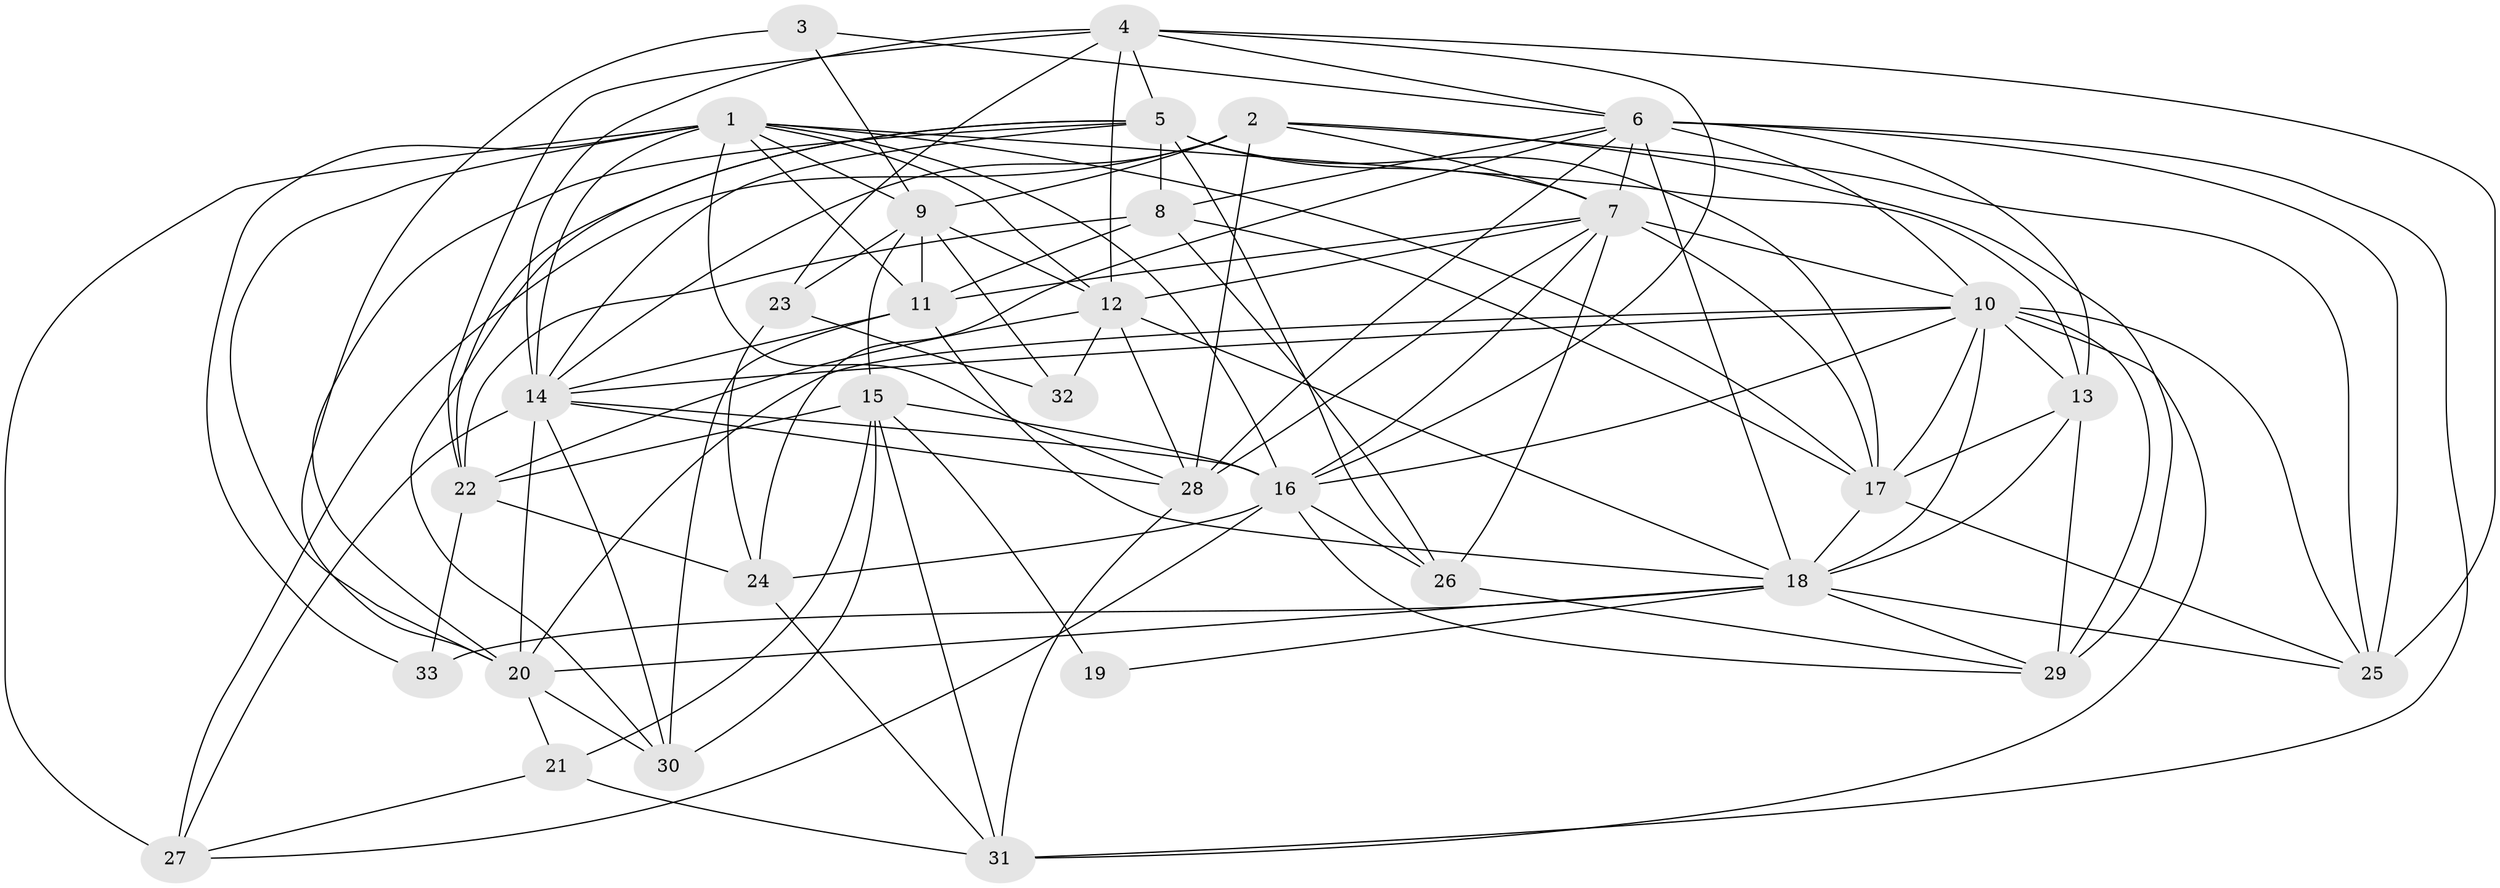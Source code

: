 // original degree distribution, {4: 1.0}
// Generated by graph-tools (version 1.1) at 2025/53/03/04/25 22:53:58]
// undirected, 33 vertices, 114 edges
graph export_dot {
  node [color=gray90,style=filled];
  1;
  2;
  3;
  4;
  5;
  6;
  7;
  8;
  9;
  10;
  11;
  12;
  13;
  14;
  15;
  16;
  17;
  18;
  19;
  20;
  21;
  22;
  23;
  24;
  25;
  26;
  27;
  28;
  29;
  30;
  31;
  32;
  33;
  1 -- 9 [weight=1.0];
  1 -- 11 [weight=2.0];
  1 -- 12 [weight=1.0];
  1 -- 13 [weight=1.0];
  1 -- 14 [weight=1.0];
  1 -- 16 [weight=1.0];
  1 -- 17 [weight=1.0];
  1 -- 20 [weight=1.0];
  1 -- 27 [weight=1.0];
  1 -- 28 [weight=1.0];
  1 -- 33 [weight=1.0];
  2 -- 7 [weight=1.0];
  2 -- 9 [weight=1.0];
  2 -- 14 [weight=1.0];
  2 -- 25 [weight=1.0];
  2 -- 27 [weight=2.0];
  2 -- 28 [weight=2.0];
  2 -- 29 [weight=2.0];
  3 -- 6 [weight=1.0];
  3 -- 9 [weight=2.0];
  3 -- 20 [weight=1.0];
  4 -- 5 [weight=1.0];
  4 -- 6 [weight=1.0];
  4 -- 12 [weight=1.0];
  4 -- 14 [weight=1.0];
  4 -- 16 [weight=1.0];
  4 -- 22 [weight=2.0];
  4 -- 23 [weight=2.0];
  4 -- 25 [weight=3.0];
  5 -- 7 [weight=1.0];
  5 -- 8 [weight=1.0];
  5 -- 14 [weight=2.0];
  5 -- 17 [weight=1.0];
  5 -- 20 [weight=1.0];
  5 -- 22 [weight=1.0];
  5 -- 26 [weight=1.0];
  5 -- 30 [weight=1.0];
  6 -- 7 [weight=1.0];
  6 -- 8 [weight=1.0];
  6 -- 10 [weight=1.0];
  6 -- 13 [weight=2.0];
  6 -- 18 [weight=1.0];
  6 -- 24 [weight=1.0];
  6 -- 25 [weight=1.0];
  6 -- 28 [weight=1.0];
  6 -- 31 [weight=1.0];
  7 -- 10 [weight=1.0];
  7 -- 11 [weight=1.0];
  7 -- 12 [weight=1.0];
  7 -- 16 [weight=1.0];
  7 -- 17 [weight=1.0];
  7 -- 26 [weight=1.0];
  7 -- 28 [weight=1.0];
  8 -- 11 [weight=1.0];
  8 -- 17 [weight=1.0];
  8 -- 22 [weight=1.0];
  8 -- 26 [weight=1.0];
  9 -- 11 [weight=1.0];
  9 -- 12 [weight=1.0];
  9 -- 15 [weight=2.0];
  9 -- 23 [weight=2.0];
  9 -- 32 [weight=2.0];
  10 -- 13 [weight=1.0];
  10 -- 14 [weight=1.0];
  10 -- 16 [weight=1.0];
  10 -- 17 [weight=2.0];
  10 -- 18 [weight=1.0];
  10 -- 20 [weight=1.0];
  10 -- 25 [weight=1.0];
  10 -- 29 [weight=1.0];
  10 -- 31 [weight=1.0];
  11 -- 14 [weight=1.0];
  11 -- 18 [weight=1.0];
  11 -- 30 [weight=1.0];
  12 -- 18 [weight=1.0];
  12 -- 22 [weight=1.0];
  12 -- 28 [weight=1.0];
  12 -- 32 [weight=1.0];
  13 -- 17 [weight=1.0];
  13 -- 18 [weight=1.0];
  13 -- 29 [weight=2.0];
  14 -- 16 [weight=1.0];
  14 -- 20 [weight=1.0];
  14 -- 27 [weight=1.0];
  14 -- 28 [weight=1.0];
  14 -- 30 [weight=1.0];
  15 -- 16 [weight=2.0];
  15 -- 19 [weight=3.0];
  15 -- 21 [weight=2.0];
  15 -- 22 [weight=1.0];
  15 -- 30 [weight=1.0];
  15 -- 31 [weight=1.0];
  16 -- 24 [weight=1.0];
  16 -- 26 [weight=2.0];
  16 -- 27 [weight=1.0];
  16 -- 29 [weight=1.0];
  17 -- 18 [weight=2.0];
  17 -- 25 [weight=1.0];
  18 -- 19 [weight=1.0];
  18 -- 20 [weight=1.0];
  18 -- 25 [weight=1.0];
  18 -- 29 [weight=1.0];
  18 -- 33 [weight=1.0];
  20 -- 21 [weight=2.0];
  20 -- 30 [weight=2.0];
  21 -- 27 [weight=1.0];
  21 -- 31 [weight=1.0];
  22 -- 24 [weight=2.0];
  22 -- 33 [weight=2.0];
  23 -- 24 [weight=1.0];
  23 -- 32 [weight=1.0];
  24 -- 31 [weight=1.0];
  26 -- 29 [weight=1.0];
  28 -- 31 [weight=1.0];
}
